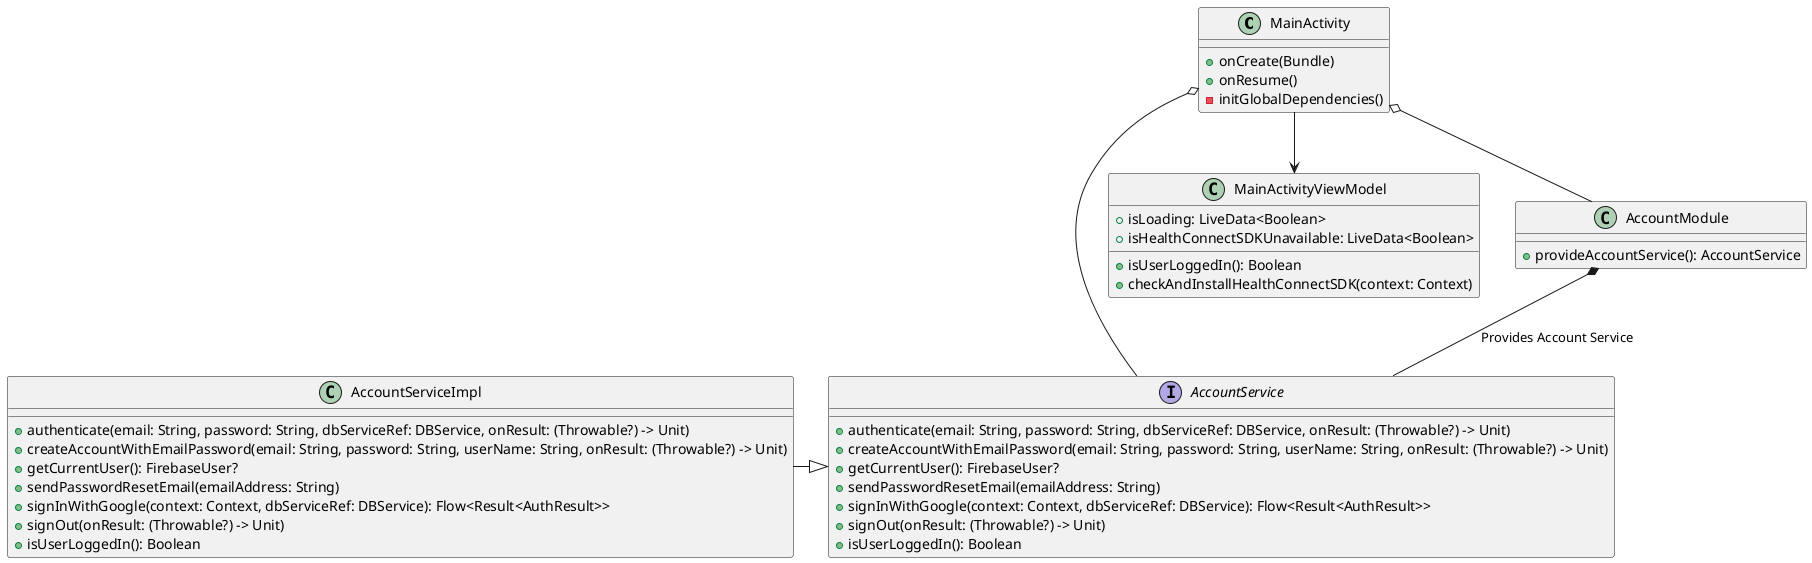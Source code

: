 @startuml ProjectUML

class MainActivity {
    +onCreate(Bundle)
    +onResume()
    -initGlobalDependencies()
}


class MainActivityViewModel {
    +isLoading: LiveData<Boolean>
    +isHealthConnectSDKUnavailable: LiveData<Boolean>
    +isUserLoggedIn(): Boolean
    +checkAndInstallHealthConnectSDK(context: Context)
}

interface AccountService {
    {abstract}
    +authenticate(email: String, password: String, dbServiceRef: DBService, onResult: (Throwable?) -> Unit)
    +createAccountWithEmailPassword(email: String, password: String, userName: String, onResult: (Throwable?) -> Unit)
    +getCurrentUser(): FirebaseUser?
    +sendPasswordResetEmail(emailAddress: String)
    +signInWithGoogle(context: Context, dbServiceRef: DBService): Flow<Result<AuthResult>>
    +signOut(onResult: (Throwable?) -> Unit)
    +isUserLoggedIn(): Boolean
}

class AccountServiceImpl {
    +authenticate(email: String, password: String, dbServiceRef: DBService, onResult: (Throwable?) -> Unit)
    +createAccountWithEmailPassword(email: String, password: String, userName: String, onResult: (Throwable?) -> Unit)
    +getCurrentUser(): FirebaseUser?
    +sendPasswordResetEmail(emailAddress: String)
    +signInWithGoogle(context: Context, dbServiceRef: DBService): Flow<Result<AuthResult>>
    +signOut(onResult: (Throwable?) -> Unit)
    +isUserLoggedIn(): Boolean
}

class AccountModule {
    +provideAccountService(): AccountService
}

MainActivity --> MainActivityViewModel
MainActivity o-- AccountService
MainActivity o-- AccountModule
AccountServiceImpl -|> AccountService
AccountModule *-- AccountService : Provides Account Service
@enduml